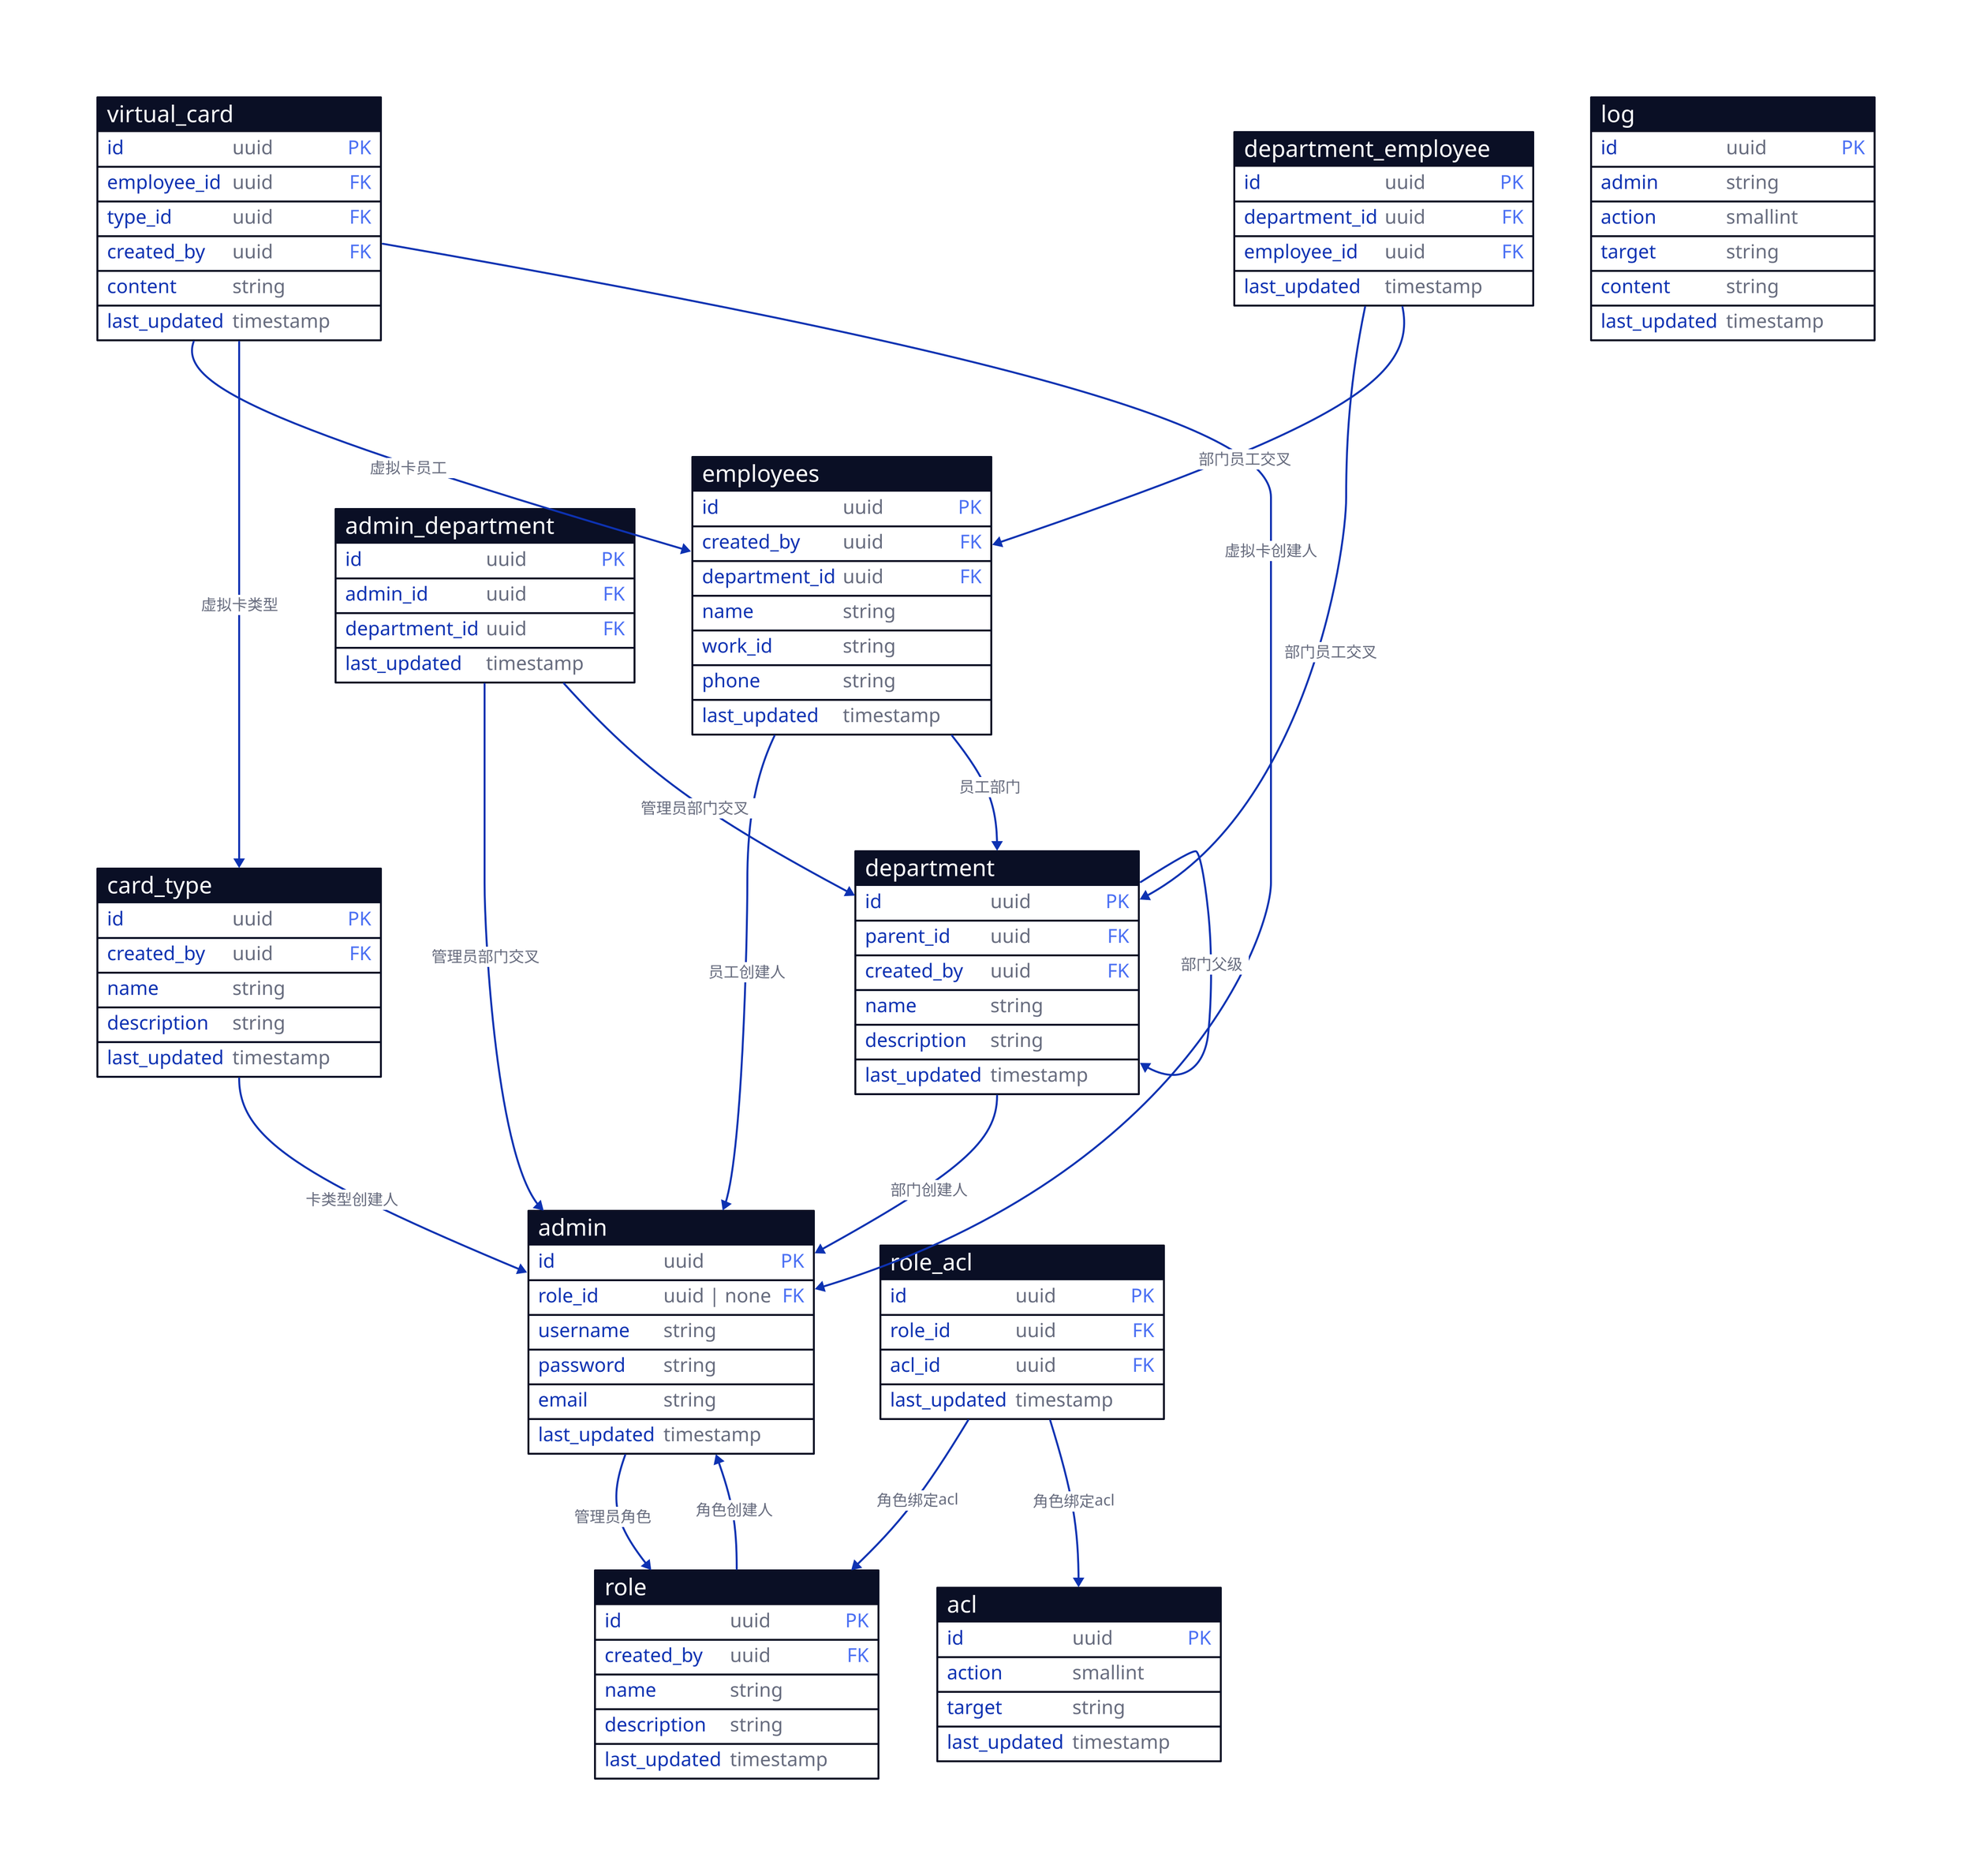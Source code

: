 employees: {
  shape: sql_table
  id: uuid {constraint: primary_key}
  created_by: uuid {constraint: foreign_key}
  department_id: uuid {constraint: foreign_key}
  name: string
  work_id: string
  phone: string
  last_updated: timestamp
}

virtual_card: {
  shape: sql_table
  id: uuid {constraint: primary_key}
  employee_id: uuid {constraint: foreign_key}
  type_id: uuid {constraint: foreign_key}
  created_by: uuid {constraint: foreign_key}
  content: string
  last_updated: timestamp
}

card_type: {
  shape: sql_table
  id: uuid {constraint: primary_key}
  created_by: uuid {constraint: foreign_key}
  name: string
  description: string
  last_updated: timestamp
}

department: {
  shape: sql_table
  id: uuid {constraint: primary_key}
  parent_id: uuid {constraint: foreign_key}
  created_by: uuid {constraint: foreign_key}
  name: string
  description: string
  last_updated: timestamp
}

department_employee: {
  shape: sql_table
  id: uuid {constraint: primary_key}
  department_id: uuid {constraint: foreign_key}
  employee_id: uuid {constraint: foreign_key}
  last_updated: timestamp
}

admin: {
  shape: sql_table
  id: uuid {constraint: primary_key}
  role_id: uuid | none {constraint: foreign_key}
  username: string
  password: string
  email: string
  last_updated: timestamp
}
# acl表，用于
acl: {
  shape: sql_table
  id: uuid {constraint: primary_key}
  action: smallint #r 0b0001 w 0b0010 d 0b0100
  target: string # 资源类型，例如：department, department_employee, virtual_card, card_type
  last_updated: timestamp
}
role: {
  shape: sql_table
  id: uuid {constraint: primary_key}
  created_by: uuid {constraint: foreign_key}
  name: string
  description: string
  last_updated: timestamp
}
role_acl: {#角色绑定acl
  shape: sql_table
  id: uuid {constraint: primary_key}
  role_id: uuid {constraint: foreign_key}
  acl_id: uuid {constraint: foreign_key}
  last_updated: timestamp
}

admin_department: {#管理员绑定部门
  shape: sql_table
  id: uuid {constraint: primary_key}
  admin_id: uuid {constraint: foreign_key}
  department_id: uuid {constraint: foreign_key}
  last_updated: timestamp
}

employees.created_by -> admin.id : 员工创建人
employees.department_id -> department.id : 员工部门
admin_department.admin_id -> admin.id : 管理员部门交叉
admin_department.department_id -> department.id : 管理员部门交叉
admin.role_id -> role.id : 管理员角色
role_acl.role_id -> role.id : 角色绑定acl
role_acl.acl_id -> acl.id : 角色绑定acl
role.created_by -> admin.id : 角色创建人
card_type.created_by -> admin.id : 卡类型创建人
virtual_card.employee_id -> employees.id : 虚拟卡员工
virtual_card.type_id -> card_type.id : 虚拟卡类型
virtual_card.created_by -> admin.id : 虚拟卡创建人
department.parent_id -> department.id : 部门父级
department.created_by -> admin.id : 部门创建人
department_employee.department_id -> department.id : 部门员工交叉
department_employee.employee_id -> employees.id : 部门员工交叉


log: {
  shape: sql_table
  id: uuid {constraint: primary_key}
  admin: string
  action: smallint
  target: string
  content: string
  last_updated: timestamp
}

